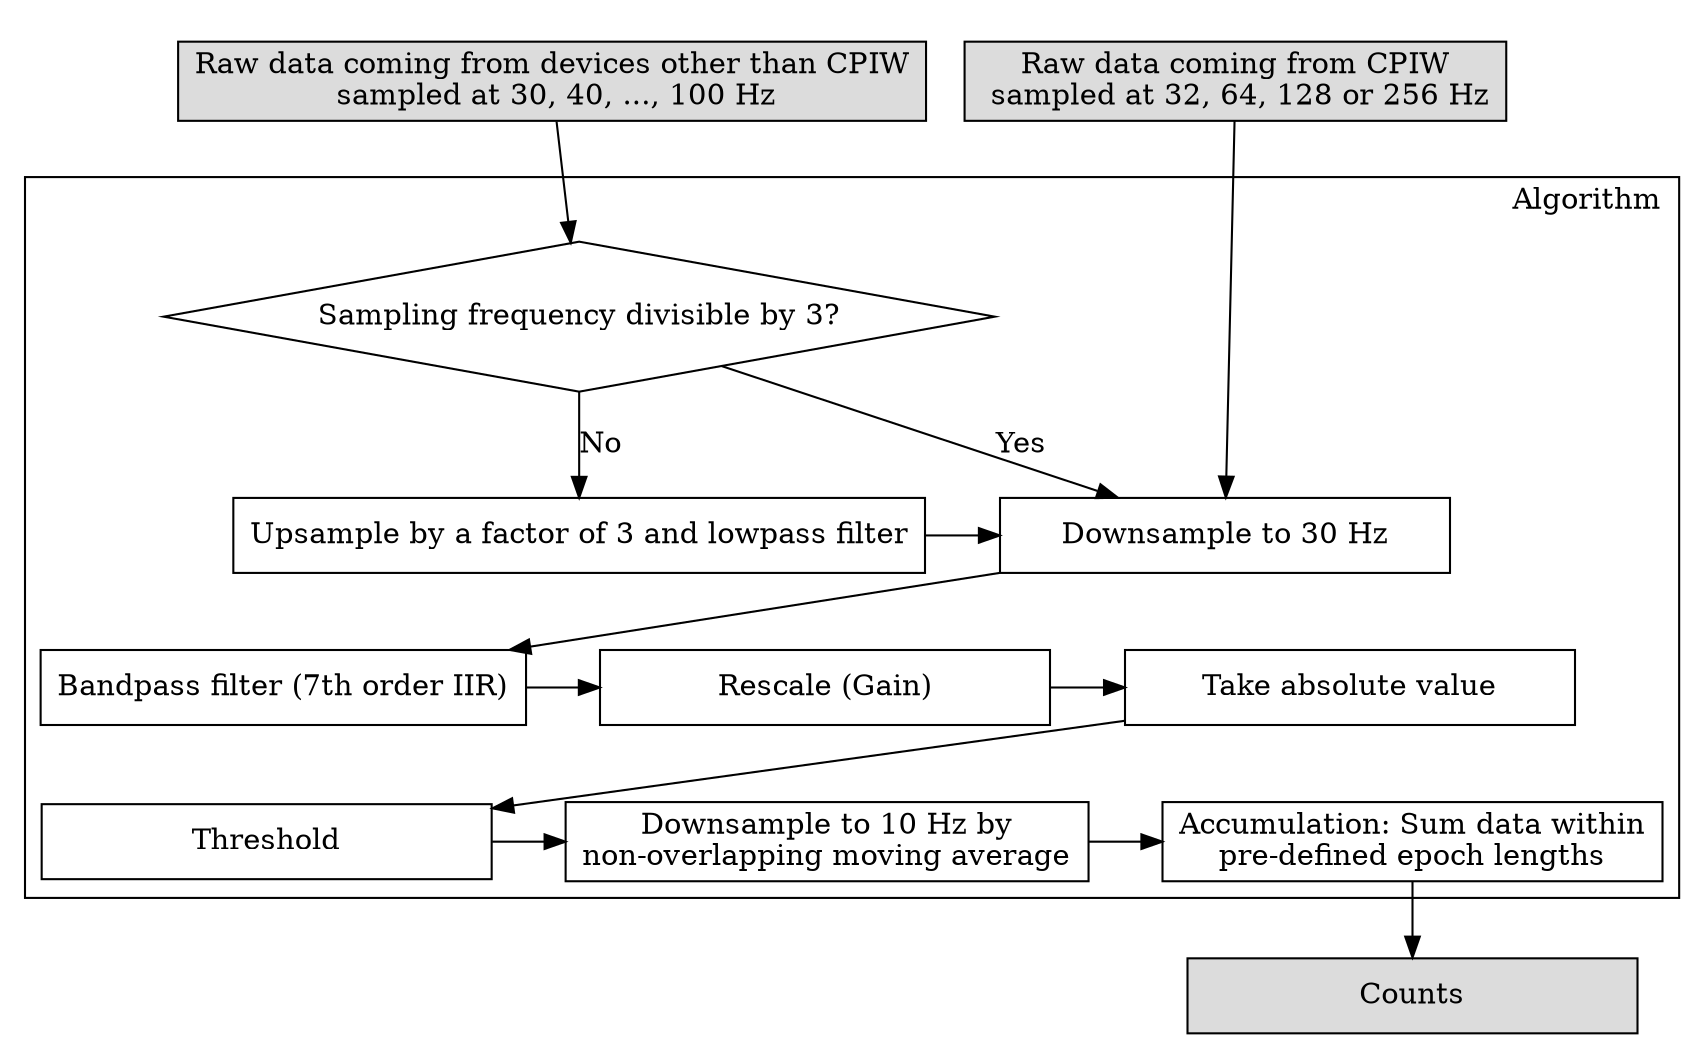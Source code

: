 digraph G {
    node [shape=rect, width=3];
    subgraph cluster_raw {
        peripheries=0
        raw [
            label = "Raw data coming from devices other than CPIW\n sampled at 30, 40, ..., 100 Hz";
        ];
        raw_cpiw [
            label = "Raw data coming from CPIW\n sampled at 32, 64, 128 or 256 Hz";
        ];
    }    
  
    subgraph cluster_alg {
        labeljust="r";
        label = "Algorithm";
        frequency [
            label = "Sampling frequency divisible by 3?";
            shape = diamond;
            height = 1;
            group=g1;
        ];

        upsample [ label = "Upsample by a factor of 3 and lowpass filter";
        group=g1 ]

        downsample [label = "Downsample to 30 Hz"; group=g2]

        bandpass [label = "Bandpass filter (7th order IIR)"; group=g1]

        gain [label = "Rescale (Gain)"]

        abs [label = "Take absolute value"; group=g3]

        thr [label = "Threshold"; group=g1]

        movavg [label = "Downsample to 10 Hz by\nnon-overlapping moving average"]

        accumulation [
            label = "Accumulation: Sum data within\npre-defined epoch lengths";
            group=g2]
        
        frequency -> upsample [label="No"]
        upsample -> downsample
        frequency -> downsample [label="Yes"]
        downsample -> bandpass -> gain
        gain -> abs -> thr 
        thr-> movavg -> accumulation; 

        {rank = same upsample downsample}
        {rank = same bandpass gain abs }
        {rank = same thr movavg accumulation }
    }

    raw -> frequency 
    raw_cpiw -> downsample
    counts [label = "Counts"]
    accumulation -> counts
    downsample -> abs [style=invis]
    #frequency -> bandpass [style=invis]
    #frequency -> downsample [style=invis]
    #thr -> accumulation [style=invis]

    raw, raw_cpiw, counts [style="filled",
     fillcolor=gainsboro]
}